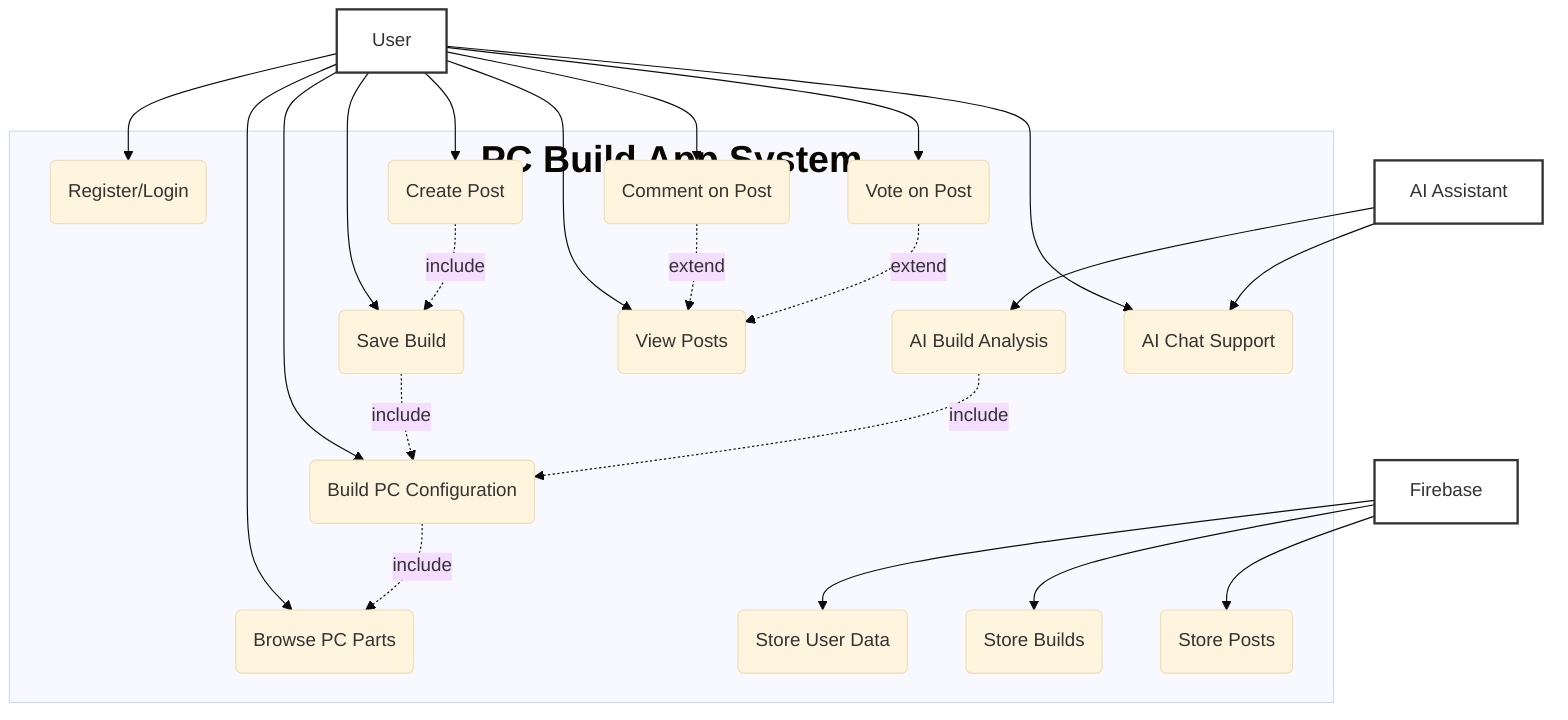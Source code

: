 ---
config:
  layout: fixed
  theme: base
  themeVariables:
    fontSize: "16px"
---
flowchart TD
 subgraph PCBuildSystem["<b><font size='6'>PC Build App System</font></b>"]
        Register("Register/Login")
        Browse("Browse PC Parts")
        BuildPC("Build PC Configuration")
        SaveBuild("Save Build")
        CreatePost("Create Post")
        ViewPosts("View Posts")
        Comment("Comment on Post")
        Vote("Vote on Post")
        AIAnalysis("AI Build Analysis")
        AIChat("AI Chat Support")
        StoreData("Store User Data")
        StoreBuild("Store Builds")
        StorePosts("Store Posts")
  end
  User["User"]:::actor --> Register & Browse & BuildPC & SaveBuild & CreatePost & ViewPosts & Comment & Vote & AIChat
  AI["AI Assistant"]:::actor --> AIAnalysis & AIChat
  Firebase["Firebase"]:::actor --> StoreData & StoreBuild & StorePosts
  BuildPC -. include .-> Browse
  SaveBuild -. include .-> BuildPC
  CreatePost -. include .-> SaveBuild
  AIAnalysis -. include .-> BuildPC
  Vote -. extend .-> ViewPosts
  Comment -. extend .-> ViewPosts

  classDef actor stroke-width:2px,stroke:#333,fill:#fff;